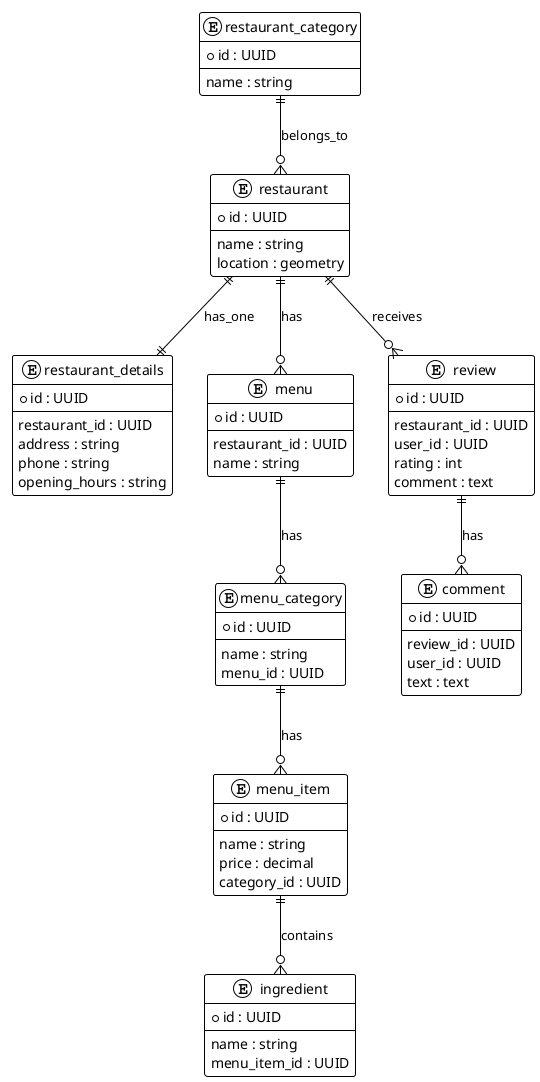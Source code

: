 @startuml View Restaurants and Menus
!theme plain

entity restaurant {
    *id : UUID
    --
    name : string
    location : geometry
}

entity restaurant_category {
    *id : UUID
    --
    name : string
}

entity restaurant_details {
    *id : UUID
    --
    restaurant_id : UUID
    address : string
    phone : string
    opening_hours : string
}

entity menu {
    *id : UUID
    --
    restaurant_id : UUID
    name : string
}

entity menu_category {
    *id : UUID
    --
    name : string
    menu_id : UUID
}

entity menu_item {
    *id : UUID
    --
    name : string
    price : decimal
    category_id : UUID
}

entity ingredient {
    *id : UUID
    --
    name : string
    menu_item_id : UUID
}

entity review {
    *id : UUID
    --
    restaurant_id : UUID
    user_id : UUID
    rating : int
    comment : text
}

entity comment {
    *id : UUID
    --
    review_id : UUID
    user_id : UUID
    text : text
}

' ===========================
' Relationships
' ===========================

restaurant_category ||--o{ restaurant : belongs_to
restaurant ||--|| restaurant_details : has_one
restaurant ||--o{ menu : has
menu ||--o{ menu_category : has
menu_category ||--o{ menu_item : has
menu_item ||--o{ ingredient : contains
restaurant ||--o{ review : receives
review ||--o{ comment : has

@enduml
